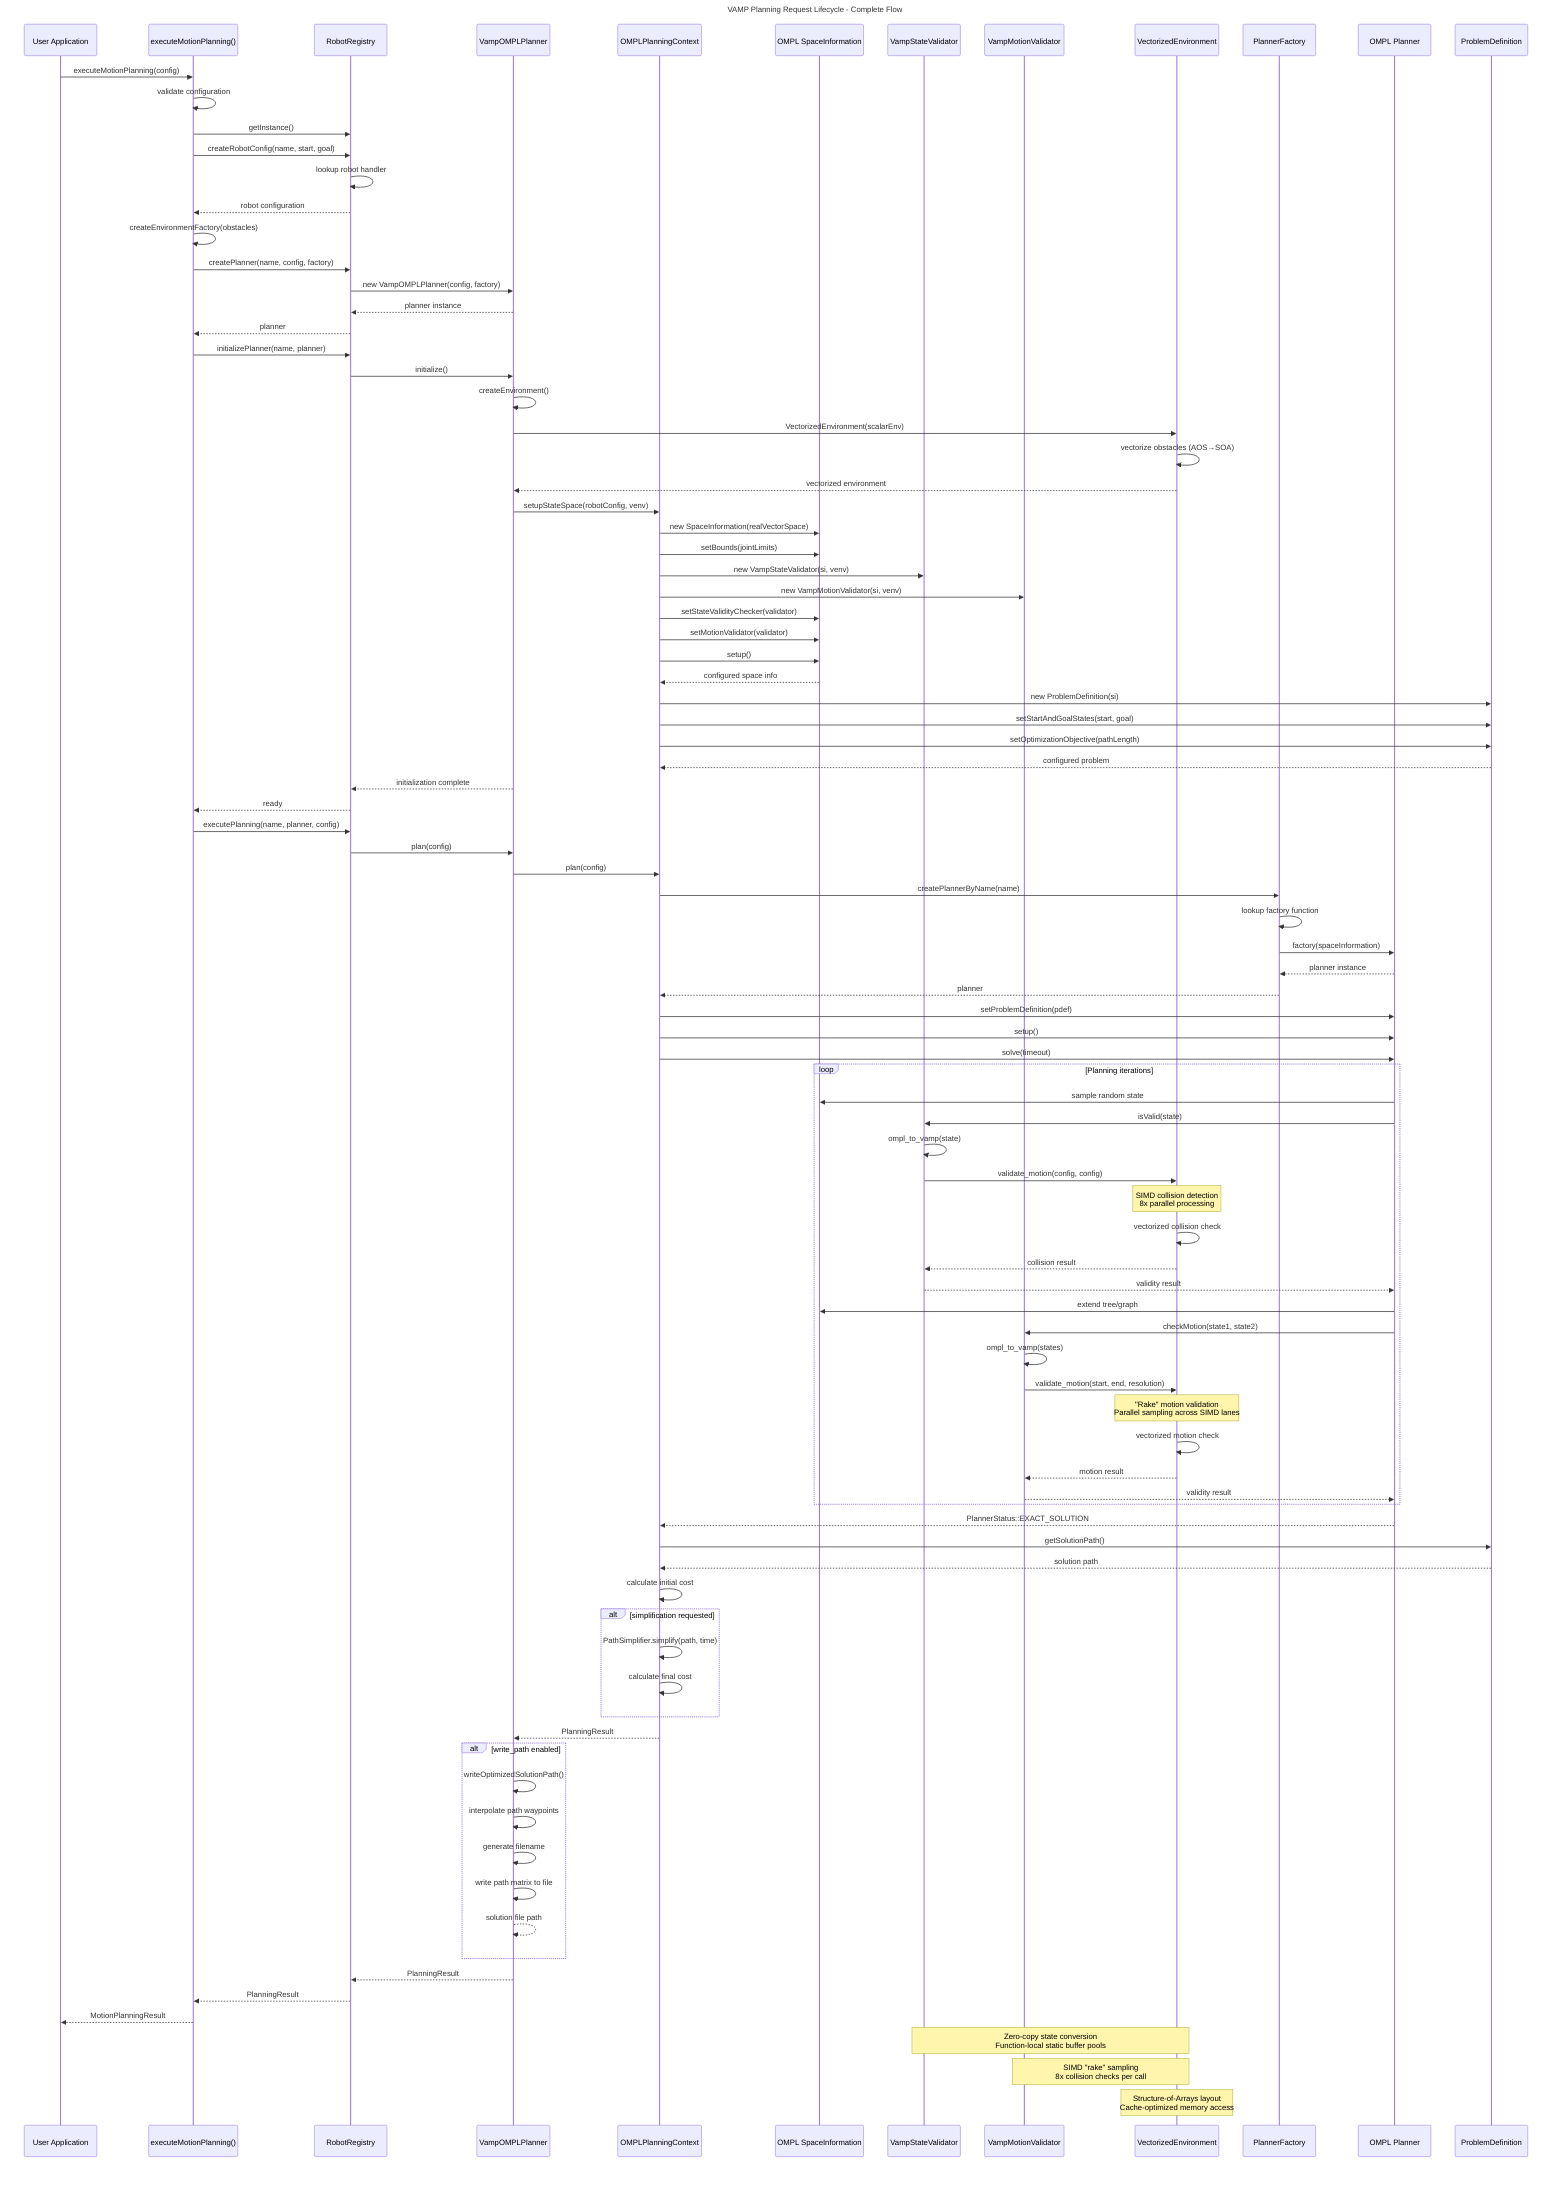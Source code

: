 ---
title: "VAMP Planning Request Lifecycle - Complete Flow"
---
sequenceDiagram
    participant User as User Application
    participant API as executeMotionPlanning()
    participant RR as RobotRegistry
    participant VOP as VampOMPLPlanner
    participant OPC as OMPLPlanningContext
    participant SI as OMPL SpaceInformation
    participant VSV as VampStateValidator
    participant VMV as VampMotionValidator
    participant VE as VectorizedEnvironment
    participant PF as PlannerFactory
    participant PLANNER as OMPL Planner
    participant PD as ProblemDefinition
    
    %% Configuration Phase
    User->>API: executeMotionPlanning(config)
    API->>API: validate configuration
    API->>RR: getInstance()
    API->>RR: createRobotConfig(name, start, goal)
    RR->>RR: lookup robot handler
    RR-->>API: robot configuration
    
    API->>API: createEnvironmentFactory(obstacles)
    API->>RR: createPlanner(name, config, factory)
    RR->>VOP: new VampOMPLPlanner(config, factory)
    VOP-->>RR: planner instance
    RR-->>API: planner
    
    %% Initialization Phase
    API->>RR: initializePlanner(name, planner)
    RR->>VOP: initialize()
    
    %% Environment Setup
    VOP->>VOP: createEnvironment()
    VOP->>VE: VectorizedEnvironment(scalarEnv)
    VE->>VE: vectorize obstacles (AOS→SOA)
    VE-->>VOP: vectorized environment
    
    %% OMPL Setup
    VOP->>OPC: setupStateSpace(robotConfig, venv)
    OPC->>SI: new SpaceInformation(realVectorSpace)
    OPC->>SI: setBounds(jointLimits)
    
    %% Validator Setup
    OPC->>VSV: new VampStateValidator(si, venv)
    OPC->>VMV: new VampMotionValidator(si, venv)
    OPC->>SI: setStateValidityChecker(validator)
    OPC->>SI: setMotionValidator(validator)
    OPC->>SI: setup()
    SI-->>OPC: configured space info
    
    %% Problem Definition
    OPC->>PD: new ProblemDefinition(si)
    OPC->>PD: setStartAndGoalStates(start, goal)
    OPC->>PD: setOptimizationObjective(pathLength)
    PD-->>OPC: configured problem
    
    VOP-->>RR: initialization complete
    RR-->>API: ready
    
    %% Planning Execution
    API->>RR: executePlanning(name, planner, config)
    RR->>VOP: plan(config)
    VOP->>OPC: plan(config)
    
    %% Planner Creation
    OPC->>PF: createPlannerByName(name)
    PF->>PF: lookup factory function
    PF->>PLANNER: factory(spaceInformation)
    PLANNER-->>PF: planner instance
    PF-->>OPC: planner
    
    %% Planner Setup
    OPC->>PLANNER: setProblemDefinition(pdef)
    OPC->>PLANNER: setup()
    
    %% Main Planning Loop
    OPC->>PLANNER: solve(timeout)
    
    loop Planning iterations
        PLANNER->>SI: sample random state
        PLANNER->>VSV: isValid(state)
        VSV->>VSV: ompl_to_vamp(state)
        VSV->>VE: validate_motion(config, config)
        
        Note over VE: SIMD collision detection<br/>8x parallel processing
        VE->>VE: vectorized collision check
        VE-->>VSV: collision result
        VSV-->>PLANNER: validity result
        
        PLANNER->>SI: extend tree/graph
        PLANNER->>VMV: checkMotion(state1, state2)
        VMV->>VMV: ompl_to_vamp(states)
        VMV->>VE: validate_motion(start, end, resolution)
        
        Note over VE: "Rake" motion validation<br/>Parallel sampling across SIMD lanes
        VE->>VE: vectorized motion check
        VE-->>VMV: motion result
        VMV-->>PLANNER: validity result
    end
    
    PLANNER-->>OPC: PlannerStatus::EXACT_SOLUTION
    
    %% Solution Processing
    OPC->>PD: getSolutionPath()
    PD-->>OPC: solution path
    OPC->>OPC: calculate initial cost
    
    %% Path Simplification (optional)
    alt simplification requested
        OPC->>OPC: PathSimplifier.simplify(path, time)
        OPC->>OPC: calculate final cost
    end
    
    OPC-->>VOP: PlanningResult
    
    %% Path Writing (optional)
    alt write_path enabled
        VOP->>VOP: writeOptimizedSolutionPath()
        VOP->>VOP: interpolate path waypoints
        VOP->>VOP: generate filename
        VOP->>VOP: write path matrix to file
        VOP-->>VOP: solution file path
    end
    
    VOP-->>RR: PlanningResult
    RR-->>API: PlanningResult
    API-->>User: MotionPlanningResult
    
    %% Performance Notes
    Note over VSV, VE: Zero-copy state conversion<br/>Function-local static buffer pools
    Note over VMV, VE: SIMD "rake" sampling<br/>8x collision checks per call
    Note over VE: Structure-of-Arrays layout<br/>Cache-optimized memory access